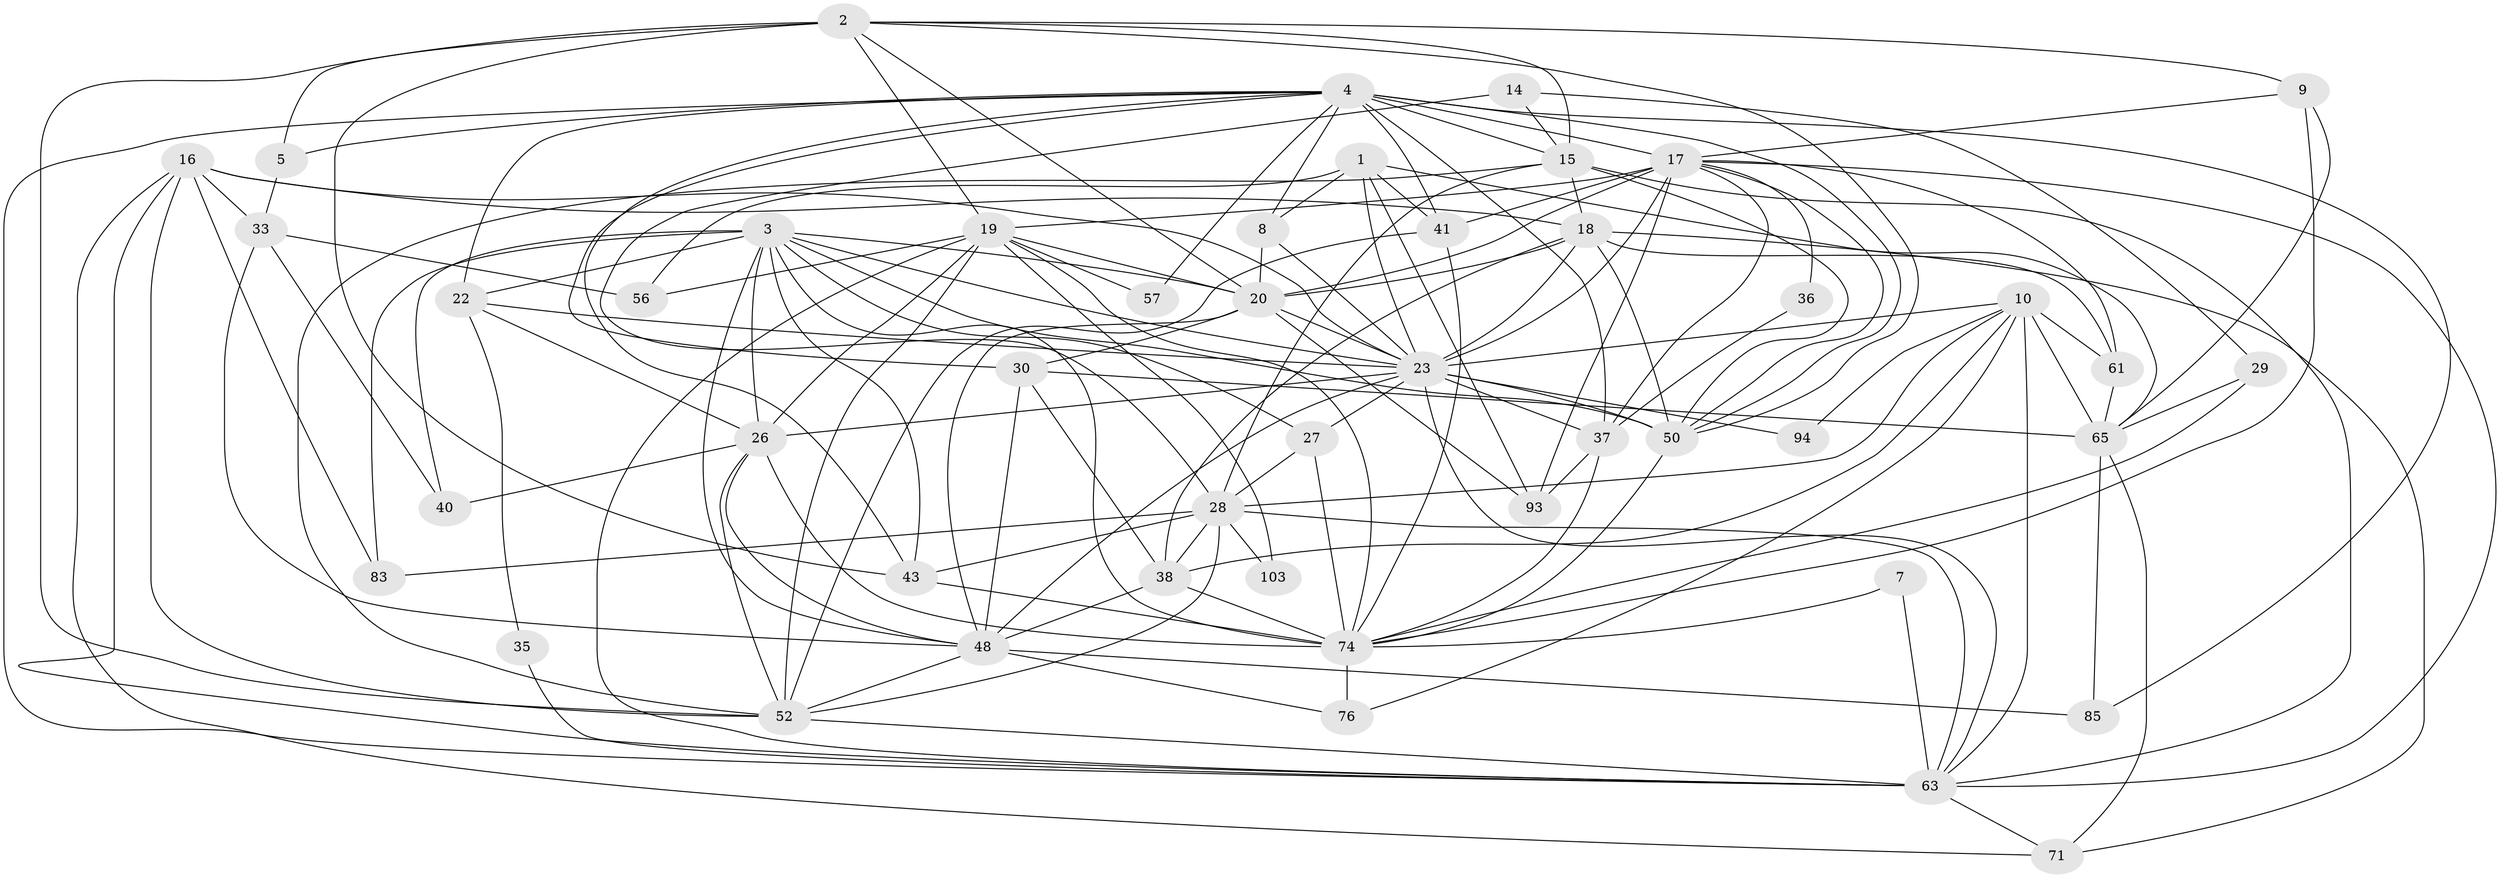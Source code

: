// original degree distribution, {3: 0.2689075630252101, 2: 0.15126050420168066, 5: 0.16806722689075632, 6: 0.13445378151260504, 4: 0.24369747899159663, 7: 0.01680672268907563, 8: 0.008403361344537815, 10: 0.008403361344537815}
// Generated by graph-tools (version 1.1) at 2025/18/03/04/25 18:18:55]
// undirected, 47 vertices, 146 edges
graph export_dot {
graph [start="1"]
  node [color=gray90,style=filled];
  1 [super="+11+105"];
  2 [super="+58"];
  3 [super="+55+47+13+75"];
  4 [super="+6+39"];
  5;
  7;
  8 [super="+107"];
  9 [super="+12"];
  10 [super="+45"];
  14 [super="+106"];
  15 [super="+31+21"];
  16 [super="+44"];
  17 [super="+32"];
  18 [super="+42"];
  19 [super="+72"];
  20 [super="+24+46"];
  22 [super="+119+78"];
  23 [super="+54+95+25"];
  26 [super="+96+111"];
  27 [super="+97+70"];
  28 [super="+49+77"];
  29;
  30;
  33 [super="+69"];
  35;
  36;
  37 [super="+59+89"];
  38 [super="+79"];
  40;
  41 [super="+73"];
  43 [super="+118+109"];
  48 [super="+82+91"];
  50 [super="+86"];
  52 [super="+81+62"];
  56;
  57;
  61 [super="+92"];
  63 [super="+110+112+84"];
  65 [super="+88+115"];
  71 [super="+80"];
  74 [super="+102+90"];
  76;
  83;
  85;
  93;
  94;
  103;
  1 -- 93;
  1 -- 41;
  1 -- 8;
  1 -- 56;
  1 -- 65;
  1 -- 23;
  2 -- 52;
  2 -- 5;
  2 -- 9;
  2 -- 43;
  2 -- 15;
  2 -- 50;
  2 -- 19;
  2 -- 20;
  3 -- 50;
  3 -- 48;
  3 -- 83 [weight=2];
  3 -- 22;
  3 -- 23 [weight=2];
  3 -- 40;
  3 -- 27;
  3 -- 26 [weight=2];
  3 -- 43;
  3 -- 20;
  3 -- 74 [weight=2];
  4 -- 37;
  4 -- 85 [weight=2];
  4 -- 57;
  4 -- 43;
  4 -- 8 [weight=2];
  4 -- 41 [weight=2];
  4 -- 5;
  4 -- 15;
  4 -- 17;
  4 -- 50;
  4 -- 22;
  4 -- 30;
  4 -- 63;
  5 -- 33;
  7 -- 63;
  7 -- 74;
  8 -- 20;
  8 -- 23;
  9 -- 17;
  9 -- 74;
  9 -- 65;
  10 -- 61;
  10 -- 38;
  10 -- 28;
  10 -- 94;
  10 -- 76;
  10 -- 63;
  10 -- 23;
  10 -- 65;
  14 -- 15;
  14 -- 29;
  14 -- 28;
  15 -- 52;
  15 -- 50;
  15 -- 63 [weight=2];
  15 -- 18;
  15 -- 28;
  16 -- 33;
  16 -- 83;
  16 -- 52;
  16 -- 71;
  16 -- 63;
  16 -- 18;
  16 -- 23;
  17 -- 36;
  17 -- 41;
  17 -- 50;
  17 -- 19;
  17 -- 93;
  17 -- 63;
  17 -- 23 [weight=3];
  17 -- 20 [weight=2];
  17 -- 37;
  17 -- 61;
  18 -- 50;
  18 -- 38;
  18 -- 71;
  18 -- 23;
  18 -- 61;
  18 -- 20;
  19 -- 20;
  19 -- 74;
  19 -- 103;
  19 -- 56;
  19 -- 57;
  19 -- 26;
  19 -- 52;
  19 -- 63 [weight=2];
  20 -- 93;
  20 -- 48;
  20 -- 30;
  20 -- 23;
  22 -- 35;
  22 -- 26;
  22 -- 23;
  23 -- 37;
  23 -- 26;
  23 -- 50 [weight=2];
  23 -- 27 [weight=2];
  23 -- 94;
  23 -- 48;
  23 -- 63;
  26 -- 40;
  26 -- 52;
  26 -- 48;
  26 -- 74 [weight=2];
  27 -- 74;
  27 -- 28;
  28 -- 83;
  28 -- 52;
  28 -- 103;
  28 -- 63;
  28 -- 38 [weight=2];
  28 -- 43;
  29 -- 65;
  29 -- 74;
  30 -- 48;
  30 -- 38;
  30 -- 65;
  33 -- 40;
  33 -- 48;
  33 -- 56;
  35 -- 63;
  36 -- 37;
  37 -- 74;
  37 -- 93;
  38 -- 48;
  38 -- 74;
  41 -- 52;
  41 -- 74 [weight=2];
  43 -- 74 [weight=2];
  48 -- 52;
  48 -- 85;
  48 -- 76;
  50 -- 74;
  52 -- 63;
  61 -- 65;
  63 -- 71;
  65 -- 71;
  65 -- 85;
  74 -- 76;
}
